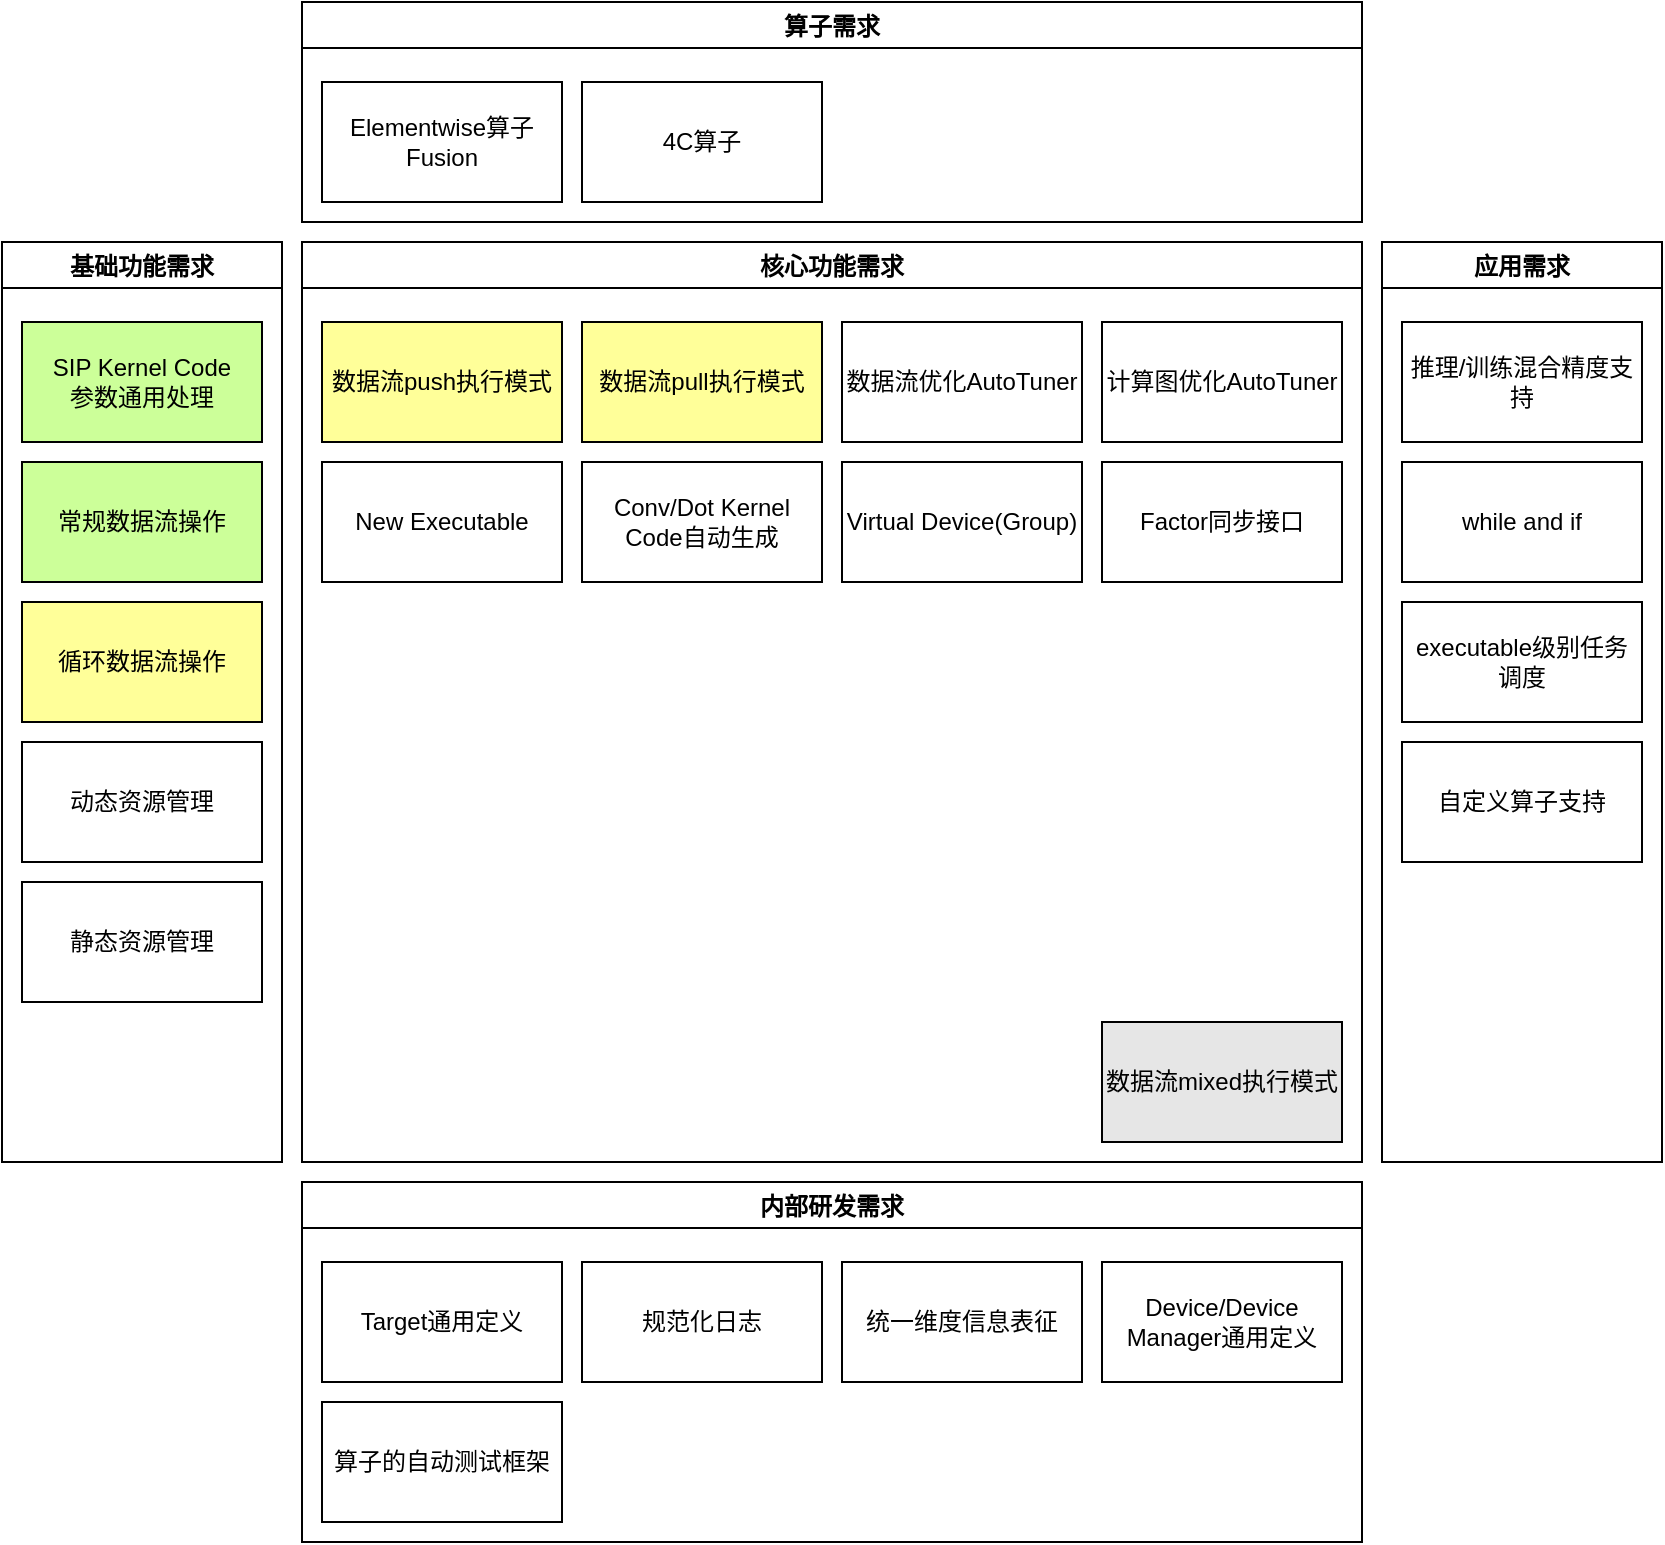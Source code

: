 <mxfile version="14.5.3" type="github">
  <diagram id="taeaYRBbFjVMlUvFC_3z" name="Page-1">
    <mxGraphModel dx="2066" dy="1213" grid="1" gridSize="10" guides="1" tooltips="1" connect="1" arrows="1" fold="1" page="1" pageScale="1" pageWidth="850" pageHeight="1100" math="0" shadow="0">
      <root>
        <mxCell id="0" />
        <mxCell id="1" parent="0" />
        <mxCell id="hjvbUQlDtj1CQm6YHC1N-76" value="算子需求" style="swimlane;fillColor=#FFFFFF;" parent="1" vertex="1">
          <mxGeometry x="210" y="30" width="530" height="110" as="geometry" />
        </mxCell>
        <mxCell id="hjvbUQlDtj1CQm6YHC1N-56" value="Elementwise算子Fusion" style="rounded=0;whiteSpace=wrap;html=1;fillColor=#FFFFFF;" parent="hjvbUQlDtj1CQm6YHC1N-76" vertex="1">
          <mxGeometry x="10" y="40" width="120" height="60" as="geometry" />
        </mxCell>
        <mxCell id="hjvbUQlDtj1CQm6YHC1N-50" value="4C算子" style="rounded=0;whiteSpace=wrap;html=1;fillColor=#FFFFFF;" parent="hjvbUQlDtj1CQm6YHC1N-76" vertex="1">
          <mxGeometry x="140" y="40" width="120" height="60" as="geometry" />
        </mxCell>
        <mxCell id="hjvbUQlDtj1CQm6YHC1N-77" value="应用需求" style="swimlane;fillColor=#FFFFFF;" parent="1" vertex="1">
          <mxGeometry x="750" y="150" width="140" height="460" as="geometry" />
        </mxCell>
        <mxCell id="hjvbUQlDtj1CQm6YHC1N-62" value="推理/训练混合精度支持" style="rounded=0;whiteSpace=wrap;html=1;fillColor=#FFFFFF;" parent="hjvbUQlDtj1CQm6YHC1N-77" vertex="1">
          <mxGeometry x="10" y="40" width="120" height="60" as="geometry" />
        </mxCell>
        <mxCell id="hjvbUQlDtj1CQm6YHC1N-66" value="while and if" style="rounded=0;whiteSpace=wrap;html=1;fillColor=#FFFFFF;" parent="hjvbUQlDtj1CQm6YHC1N-77" vertex="1">
          <mxGeometry x="10" y="110" width="120" height="60" as="geometry" />
        </mxCell>
        <mxCell id="hjvbUQlDtj1CQm6YHC1N-65" value="executable级别任务调度" style="rounded=0;whiteSpace=wrap;html=1;fillColor=#FFFFFF;" parent="hjvbUQlDtj1CQm6YHC1N-77" vertex="1">
          <mxGeometry x="10" y="180" width="120" height="60" as="geometry" />
        </mxCell>
        <mxCell id="hjvbUQlDtj1CQm6YHC1N-63" value="自定义算子支持" style="rounded=0;whiteSpace=wrap;html=1;fillColor=#FFFFFF;" parent="hjvbUQlDtj1CQm6YHC1N-77" vertex="1">
          <mxGeometry x="10" y="250" width="120" height="60" as="geometry" />
        </mxCell>
        <mxCell id="hjvbUQlDtj1CQm6YHC1N-78" value="内部研发需求" style="swimlane;fillColor=#FFFFFF;" parent="1" vertex="1">
          <mxGeometry x="210" y="620" width="530" height="180" as="geometry" />
        </mxCell>
        <mxCell id="hjvbUQlDtj1CQm6YHC1N-51" value="Target通用定义" style="rounded=0;whiteSpace=wrap;html=1;fillColor=#FFFFFF;" parent="hjvbUQlDtj1CQm6YHC1N-78" vertex="1">
          <mxGeometry x="10" y="40" width="120" height="60" as="geometry" />
        </mxCell>
        <mxCell id="hjvbUQlDtj1CQm6YHC1N-61" value="规范化日志" style="rounded=0;whiteSpace=wrap;html=1;fillColor=#FFFFFF;" parent="hjvbUQlDtj1CQm6YHC1N-78" vertex="1">
          <mxGeometry x="140" y="40" width="120" height="60" as="geometry" />
        </mxCell>
        <mxCell id="hjvbUQlDtj1CQm6YHC1N-58" value="统一维度信息表征" style="rounded=0;whiteSpace=wrap;html=1;fillColor=#FFFFFF;" parent="hjvbUQlDtj1CQm6YHC1N-78" vertex="1">
          <mxGeometry x="270" y="40" width="120" height="60" as="geometry" />
        </mxCell>
        <mxCell id="hjvbUQlDtj1CQm6YHC1N-52" value="Device/Device Manager通用定义" style="rounded=0;whiteSpace=wrap;html=1;fillColor=#FFFFFF;" parent="hjvbUQlDtj1CQm6YHC1N-78" vertex="1">
          <mxGeometry x="400" y="40" width="120" height="60" as="geometry" />
        </mxCell>
        <mxCell id="hjvbUQlDtj1CQm6YHC1N-64" value="算子的自动测试框架" style="rounded=0;whiteSpace=wrap;html=1;fillColor=#FFFFFF;" parent="hjvbUQlDtj1CQm6YHC1N-78" vertex="1">
          <mxGeometry x="10" y="110" width="120" height="60" as="geometry" />
        </mxCell>
        <mxCell id="iH2XMJev_RDuTvqKuXAZ-1" value="核心功能需求" style="swimlane;fillColor=#FFFFFF;" vertex="1" parent="1">
          <mxGeometry x="210" y="150" width="530" height="460" as="geometry" />
        </mxCell>
        <mxCell id="hjvbUQlDtj1CQm6YHC1N-45" value="数据流mixed执行模式" style="rounded=0;whiteSpace=wrap;html=1;fillColor=#E6E6E6;" parent="iH2XMJev_RDuTvqKuXAZ-1" vertex="1">
          <mxGeometry x="400" y="390" width="120" height="60" as="geometry" />
        </mxCell>
        <mxCell id="hjvbUQlDtj1CQm6YHC1N-54" value="数据流优化AutoTuner" style="rounded=0;whiteSpace=wrap;html=1;fillColor=#FFFFFF;" parent="iH2XMJev_RDuTvqKuXAZ-1" vertex="1">
          <mxGeometry x="270" y="40" width="120" height="60" as="geometry" />
        </mxCell>
        <mxCell id="hjvbUQlDtj1CQm6YHC1N-43" value="数据流push执行模式" style="rounded=0;whiteSpace=wrap;html=1;fillColor=#FFFF99;" parent="iH2XMJev_RDuTvqKuXAZ-1" vertex="1">
          <mxGeometry x="10" y="40" width="120" height="60" as="geometry" />
        </mxCell>
        <mxCell id="hjvbUQlDtj1CQm6YHC1N-44" value="数据流pull执行模式" style="rounded=0;whiteSpace=wrap;html=1;fillColor=#FFFF99;" parent="iH2XMJev_RDuTvqKuXAZ-1" vertex="1">
          <mxGeometry x="140" y="40" width="120" height="60" as="geometry" />
        </mxCell>
        <mxCell id="hjvbUQlDtj1CQm6YHC1N-53" value="计算图优化AutoTuner" style="rounded=0;whiteSpace=wrap;html=1;fillColor=#FFFFFF;" parent="iH2XMJev_RDuTvqKuXAZ-1" vertex="1">
          <mxGeometry x="400" y="40" width="120" height="60" as="geometry" />
        </mxCell>
        <mxCell id="hjvbUQlDtj1CQm6YHC1N-59" value="New Executable" style="rounded=0;whiteSpace=wrap;html=1;fillColor=#FFFFFF;" parent="iH2XMJev_RDuTvqKuXAZ-1" vertex="1">
          <mxGeometry x="10" y="110" width="120" height="60" as="geometry" />
        </mxCell>
        <mxCell id="hjvbUQlDtj1CQm6YHC1N-55" value="Conv/Dot Kernel Code自动生成" style="rounded=0;whiteSpace=wrap;html=1;fillColor=#FFFFFF;" parent="iH2XMJev_RDuTvqKuXAZ-1" vertex="1">
          <mxGeometry x="140" y="110" width="120" height="60" as="geometry" />
        </mxCell>
        <mxCell id="hjvbUQlDtj1CQm6YHC1N-60" value="Virtual Device(Group)" style="rounded=0;whiteSpace=wrap;html=1;fillColor=#FFFFFF;" parent="iH2XMJev_RDuTvqKuXAZ-1" vertex="1">
          <mxGeometry x="270" y="110" width="120" height="60" as="geometry" />
        </mxCell>
        <mxCell id="hjvbUQlDtj1CQm6YHC1N-47" value="Factor同步接口" style="rounded=0;whiteSpace=wrap;html=1;fillColor=#FFFFFF;" parent="iH2XMJev_RDuTvqKuXAZ-1" vertex="1">
          <mxGeometry x="400" y="110" width="120" height="60" as="geometry" />
        </mxCell>
        <mxCell id="iH2XMJev_RDuTvqKuXAZ-10" value="基础功能需求" style="swimlane;" vertex="1" parent="1">
          <mxGeometry x="60" y="150" width="140" height="460" as="geometry" />
        </mxCell>
        <mxCell id="hjvbUQlDtj1CQm6YHC1N-46" value="SIP Kernel Code&lt;br&gt;参数通用处理" style="rounded=0;whiteSpace=wrap;html=1;fillColor=#CCFF99;" parent="iH2XMJev_RDuTvqKuXAZ-10" vertex="1">
          <mxGeometry x="10" y="40" width="120" height="60" as="geometry" />
        </mxCell>
        <mxCell id="hjvbUQlDtj1CQm6YHC1N-41" value="常规数据流操作" style="rounded=0;whiteSpace=wrap;html=1;fillColor=#CCFF99;" parent="iH2XMJev_RDuTvqKuXAZ-10" vertex="1">
          <mxGeometry x="10" y="110" width="120" height="60" as="geometry" />
        </mxCell>
        <mxCell id="hjvbUQlDtj1CQm6YHC1N-42" value="循环数据流操作" style="rounded=0;whiteSpace=wrap;html=1;fillColor=#FFFF99;" parent="iH2XMJev_RDuTvqKuXAZ-10" vertex="1">
          <mxGeometry x="10" y="180" width="120" height="60" as="geometry" />
        </mxCell>
        <mxCell id="hjvbUQlDtj1CQm6YHC1N-48" value="动态资源管理" style="rounded=0;whiteSpace=wrap;html=1;fillColor=#FFFFFF;" parent="iH2XMJev_RDuTvqKuXAZ-10" vertex="1">
          <mxGeometry x="10" y="250" width="120" height="60" as="geometry" />
        </mxCell>
        <mxCell id="hjvbUQlDtj1CQm6YHC1N-49" value="静态资源管理" style="rounded=0;whiteSpace=wrap;html=1;fillColor=#FFFFFF;" parent="iH2XMJev_RDuTvqKuXAZ-10" vertex="1">
          <mxGeometry x="10" y="320" width="120" height="60" as="geometry" />
        </mxCell>
      </root>
    </mxGraphModel>
  </diagram>
</mxfile>

